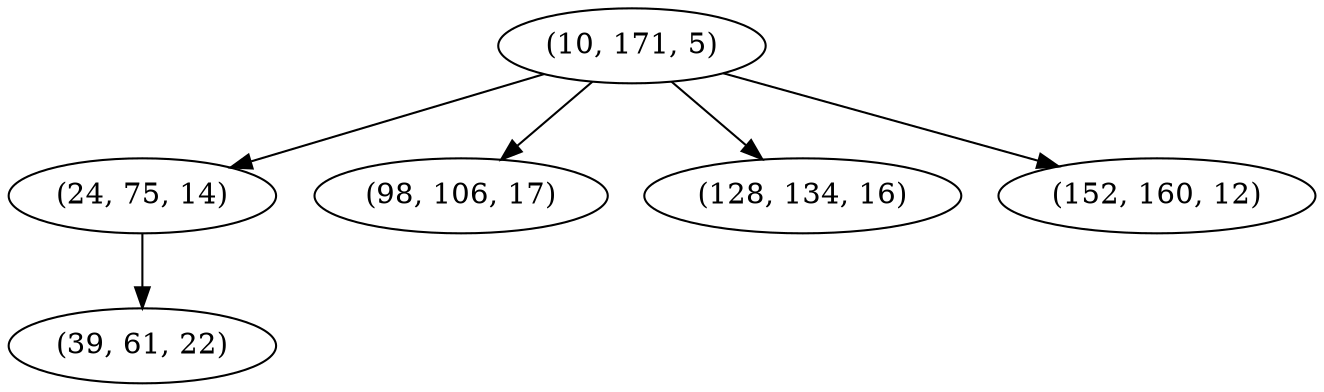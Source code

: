 digraph tree {
    "(10, 171, 5)";
    "(24, 75, 14)";
    "(39, 61, 22)";
    "(98, 106, 17)";
    "(128, 134, 16)";
    "(152, 160, 12)";
    "(10, 171, 5)" -> "(24, 75, 14)";
    "(10, 171, 5)" -> "(98, 106, 17)";
    "(10, 171, 5)" -> "(128, 134, 16)";
    "(10, 171, 5)" -> "(152, 160, 12)";
    "(24, 75, 14)" -> "(39, 61, 22)";
}
